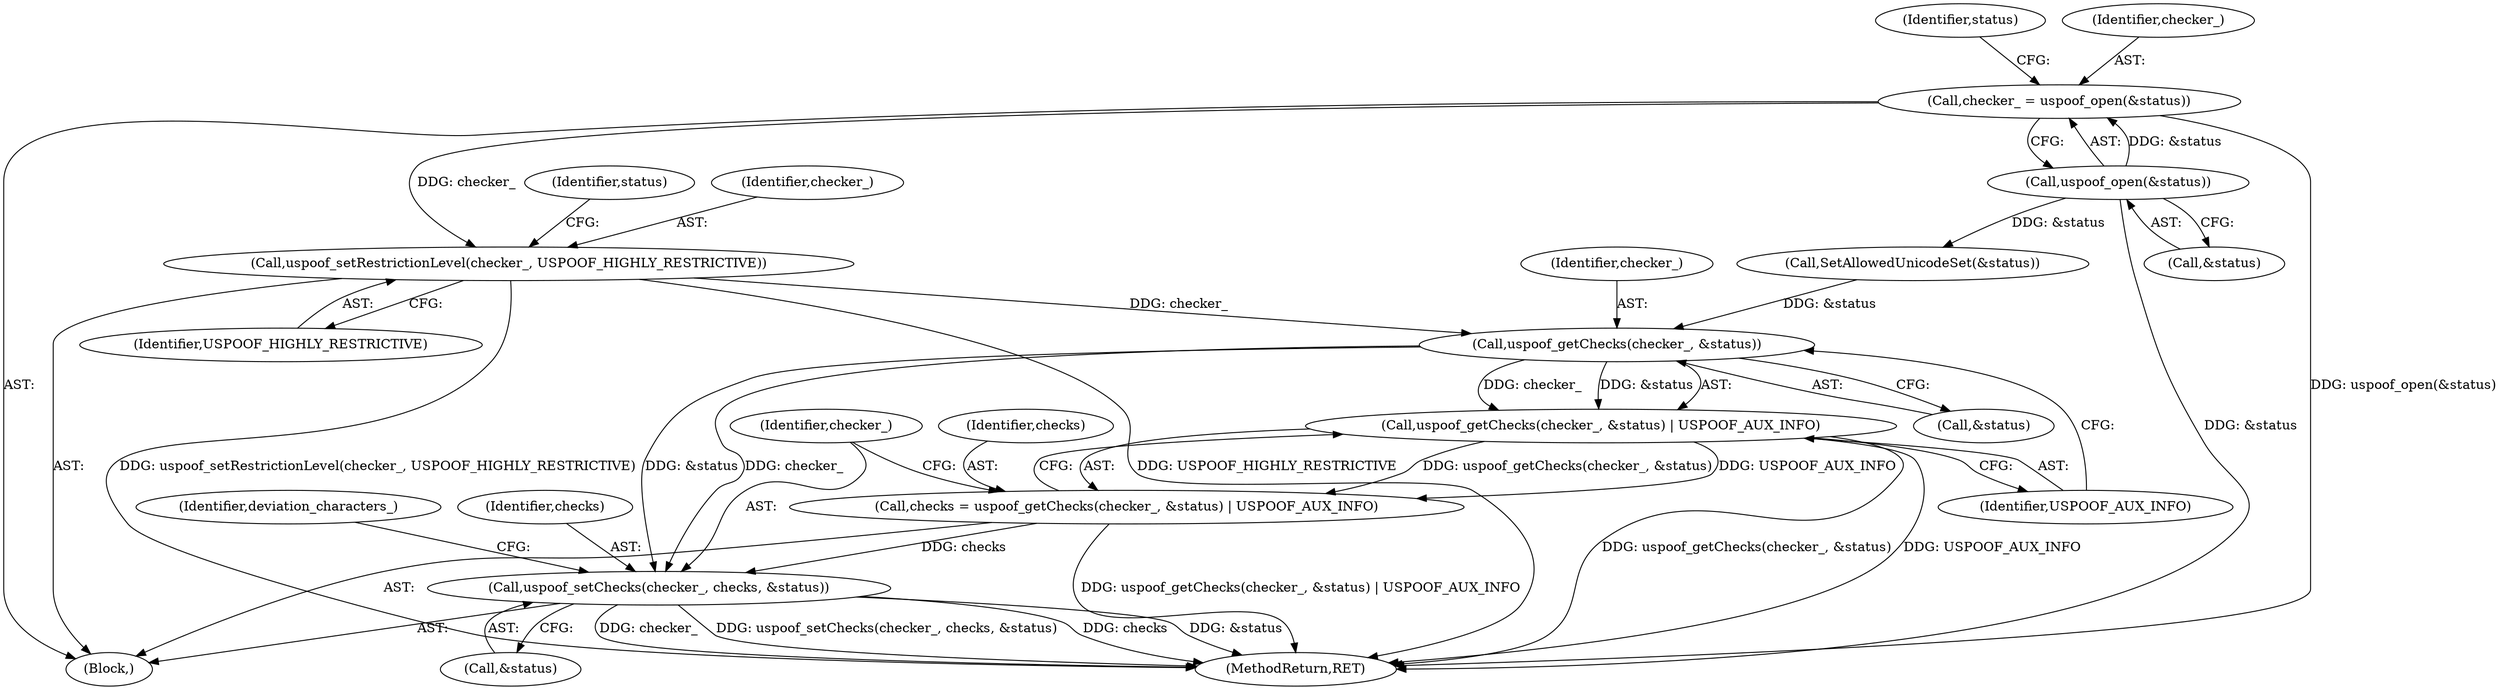 digraph "0_Chrome_d52b8375cfe5b56194d3df09c18e7b64e5838369@API" {
"1000109" [label="(Call,checker_ = uspoof_open(&status))"];
"1000111" [label="(Call,uspoof_open(&status))"];
"1000122" [label="(Call,uspoof_setRestrictionLevel(checker_, USPOOF_HIGHLY_RESTRICTIVE))"];
"1000132" [label="(Call,uspoof_getChecks(checker_, &status))"];
"1000131" [label="(Call,uspoof_getChecks(checker_, &status) | USPOOF_AUX_INFO)"];
"1000129" [label="(Call,checks = uspoof_getChecks(checker_, &status) | USPOOF_AUX_INFO)"];
"1000137" [label="(Call,uspoof_setChecks(checker_, checks, &status))"];
"1000104" [label="(Block,)"];
"1000138" [label="(Identifier,checker_)"];
"1000129" [label="(Call,checks = uspoof_getChecks(checker_, &status) | USPOOF_AUX_INFO)"];
"1000116" [label="(Identifier,status)"];
"1000111" [label="(Call,uspoof_open(&status))"];
"1000127" [label="(Identifier,status)"];
"1000132" [label="(Call,uspoof_getChecks(checker_, &status))"];
"1000122" [label="(Call,uspoof_setRestrictionLevel(checker_, USPOOF_HIGHLY_RESTRICTIVE))"];
"1000130" [label="(Identifier,checks)"];
"1000109" [label="(Call,checker_ = uspoof_open(&status))"];
"1000136" [label="(Identifier,USPOOF_AUX_INFO)"];
"1000125" [label="(Call,SetAllowedUnicodeSet(&status))"];
"1000140" [label="(Call,&status)"];
"1000143" [label="(Identifier,deviation_characters_)"];
"1000134" [label="(Call,&status)"];
"1000131" [label="(Call,uspoof_getChecks(checker_, &status) | USPOOF_AUX_INFO)"];
"1000133" [label="(Identifier,checker_)"];
"1000110" [label="(Identifier,checker_)"];
"1000112" [label="(Call,&status)"];
"1000212" [label="(MethodReturn,RET)"];
"1000139" [label="(Identifier,checks)"];
"1000137" [label="(Call,uspoof_setChecks(checker_, checks, &status))"];
"1000123" [label="(Identifier,checker_)"];
"1000124" [label="(Identifier,USPOOF_HIGHLY_RESTRICTIVE)"];
"1000109" -> "1000104"  [label="AST: "];
"1000109" -> "1000111"  [label="CFG: "];
"1000110" -> "1000109"  [label="AST: "];
"1000111" -> "1000109"  [label="AST: "];
"1000116" -> "1000109"  [label="CFG: "];
"1000109" -> "1000212"  [label="DDG: uspoof_open(&status)"];
"1000111" -> "1000109"  [label="DDG: &status"];
"1000109" -> "1000122"  [label="DDG: checker_"];
"1000111" -> "1000112"  [label="CFG: "];
"1000112" -> "1000111"  [label="AST: "];
"1000111" -> "1000212"  [label="DDG: &status"];
"1000111" -> "1000125"  [label="DDG: &status"];
"1000122" -> "1000104"  [label="AST: "];
"1000122" -> "1000124"  [label="CFG: "];
"1000123" -> "1000122"  [label="AST: "];
"1000124" -> "1000122"  [label="AST: "];
"1000127" -> "1000122"  [label="CFG: "];
"1000122" -> "1000212"  [label="DDG: uspoof_setRestrictionLevel(checker_, USPOOF_HIGHLY_RESTRICTIVE)"];
"1000122" -> "1000212"  [label="DDG: USPOOF_HIGHLY_RESTRICTIVE"];
"1000122" -> "1000132"  [label="DDG: checker_"];
"1000132" -> "1000131"  [label="AST: "];
"1000132" -> "1000134"  [label="CFG: "];
"1000133" -> "1000132"  [label="AST: "];
"1000134" -> "1000132"  [label="AST: "];
"1000136" -> "1000132"  [label="CFG: "];
"1000132" -> "1000131"  [label="DDG: checker_"];
"1000132" -> "1000131"  [label="DDG: &status"];
"1000125" -> "1000132"  [label="DDG: &status"];
"1000132" -> "1000137"  [label="DDG: checker_"];
"1000132" -> "1000137"  [label="DDG: &status"];
"1000131" -> "1000129"  [label="AST: "];
"1000131" -> "1000136"  [label="CFG: "];
"1000136" -> "1000131"  [label="AST: "];
"1000129" -> "1000131"  [label="CFG: "];
"1000131" -> "1000212"  [label="DDG: uspoof_getChecks(checker_, &status)"];
"1000131" -> "1000212"  [label="DDG: USPOOF_AUX_INFO"];
"1000131" -> "1000129"  [label="DDG: uspoof_getChecks(checker_, &status)"];
"1000131" -> "1000129"  [label="DDG: USPOOF_AUX_INFO"];
"1000129" -> "1000104"  [label="AST: "];
"1000130" -> "1000129"  [label="AST: "];
"1000138" -> "1000129"  [label="CFG: "];
"1000129" -> "1000212"  [label="DDG: uspoof_getChecks(checker_, &status) | USPOOF_AUX_INFO"];
"1000129" -> "1000137"  [label="DDG: checks"];
"1000137" -> "1000104"  [label="AST: "];
"1000137" -> "1000140"  [label="CFG: "];
"1000138" -> "1000137"  [label="AST: "];
"1000139" -> "1000137"  [label="AST: "];
"1000140" -> "1000137"  [label="AST: "];
"1000143" -> "1000137"  [label="CFG: "];
"1000137" -> "1000212"  [label="DDG: checks"];
"1000137" -> "1000212"  [label="DDG: &status"];
"1000137" -> "1000212"  [label="DDG: checker_"];
"1000137" -> "1000212"  [label="DDG: uspoof_setChecks(checker_, checks, &status)"];
}
